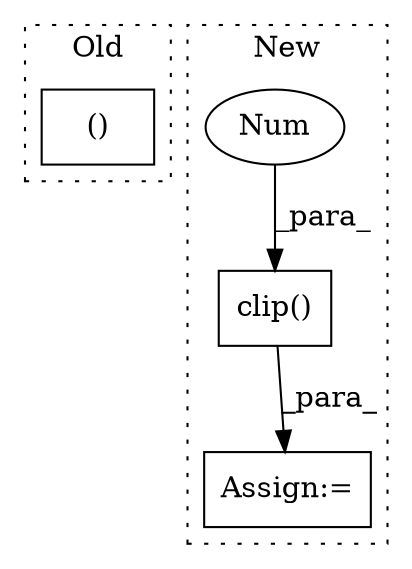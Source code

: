 digraph G {
subgraph cluster0 {
1 [label="()" a="54" s="10050" l="34" shape="box"];
label = "Old";
style="dotted";
}
subgraph cluster1 {
2 [label="clip()" a="75" s="11329,11361" l="8,1" shape="box"];
3 [label="Assign:=" a="68" s="11326" l="3" shape="box"];
4 [label="Num" a="76" s="11358" l="3" shape="ellipse"];
label = "New";
style="dotted";
}
2 -> 3 [label="_para_"];
4 -> 2 [label="_para_"];
}